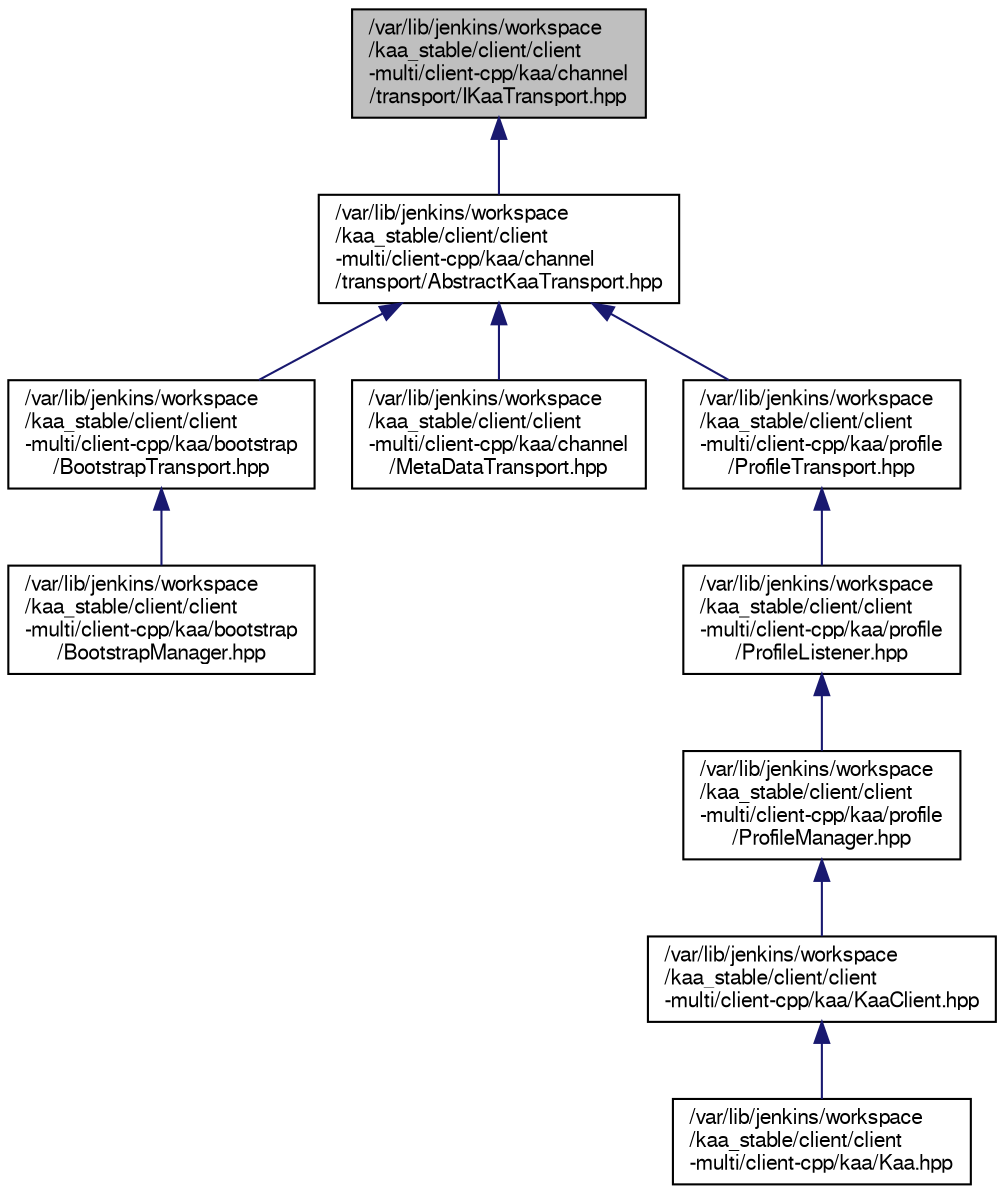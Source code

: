 digraph "/var/lib/jenkins/workspace/kaa_stable/client/client-multi/client-cpp/kaa/channel/transport/IKaaTransport.hpp"
{
  bgcolor="transparent";
  edge [fontname="FreeSans",fontsize="10",labelfontname="FreeSans",labelfontsize="10"];
  node [fontname="FreeSans",fontsize="10",shape=record];
  Node1 [label="/var/lib/jenkins/workspace\l/kaa_stable/client/client\l-multi/client-cpp/kaa/channel\l/transport/IKaaTransport.hpp",height=0.2,width=0.4,color="black", fillcolor="grey75", style="filled" fontcolor="black"];
  Node1 -> Node2 [dir="back",color="midnightblue",fontsize="10",style="solid",fontname="FreeSans"];
  Node2 [label="/var/lib/jenkins/workspace\l/kaa_stable/client/client\l-multi/client-cpp/kaa/channel\l/transport/AbstractKaaTransport.hpp",height=0.2,width=0.4,color="black",URL="$AbstractKaaTransport_8hpp.html"];
  Node2 -> Node3 [dir="back",color="midnightblue",fontsize="10",style="solid",fontname="FreeSans"];
  Node3 [label="/var/lib/jenkins/workspace\l/kaa_stable/client/client\l-multi/client-cpp/kaa/bootstrap\l/BootstrapTransport.hpp",height=0.2,width=0.4,color="black",URL="$BootstrapTransport_8hpp.html"];
  Node3 -> Node4 [dir="back",color="midnightblue",fontsize="10",style="solid",fontname="FreeSans"];
  Node4 [label="/var/lib/jenkins/workspace\l/kaa_stable/client/client\l-multi/client-cpp/kaa/bootstrap\l/BootstrapManager.hpp",height=0.2,width=0.4,color="black",URL="$BootstrapManager_8hpp.html"];
  Node2 -> Node5 [dir="back",color="midnightblue",fontsize="10",style="solid",fontname="FreeSans"];
  Node5 [label="/var/lib/jenkins/workspace\l/kaa_stable/client/client\l-multi/client-cpp/kaa/channel\l/MetaDataTransport.hpp",height=0.2,width=0.4,color="black",URL="$MetaDataTransport_8hpp.html"];
  Node2 -> Node6 [dir="back",color="midnightblue",fontsize="10",style="solid",fontname="FreeSans"];
  Node6 [label="/var/lib/jenkins/workspace\l/kaa_stable/client/client\l-multi/client-cpp/kaa/profile\l/ProfileTransport.hpp",height=0.2,width=0.4,color="black",URL="$ProfileTransport_8hpp.html"];
  Node6 -> Node7 [dir="back",color="midnightblue",fontsize="10",style="solid",fontname="FreeSans"];
  Node7 [label="/var/lib/jenkins/workspace\l/kaa_stable/client/client\l-multi/client-cpp/kaa/profile\l/ProfileListener.hpp",height=0.2,width=0.4,color="black",URL="$ProfileListener_8hpp.html"];
  Node7 -> Node8 [dir="back",color="midnightblue",fontsize="10",style="solid",fontname="FreeSans"];
  Node8 [label="/var/lib/jenkins/workspace\l/kaa_stable/client/client\l-multi/client-cpp/kaa/profile\l/ProfileManager.hpp",height=0.2,width=0.4,color="black",URL="$ProfileManager_8hpp.html"];
  Node8 -> Node9 [dir="back",color="midnightblue",fontsize="10",style="solid",fontname="FreeSans"];
  Node9 [label="/var/lib/jenkins/workspace\l/kaa_stable/client/client\l-multi/client-cpp/kaa/KaaClient.hpp",height=0.2,width=0.4,color="black",URL="$KaaClient_8hpp.html"];
  Node9 -> Node10 [dir="back",color="midnightblue",fontsize="10",style="solid",fontname="FreeSans"];
  Node10 [label="/var/lib/jenkins/workspace\l/kaa_stable/client/client\l-multi/client-cpp/kaa/Kaa.hpp",height=0.2,width=0.4,color="black",URL="$Kaa_8hpp.html"];
}
